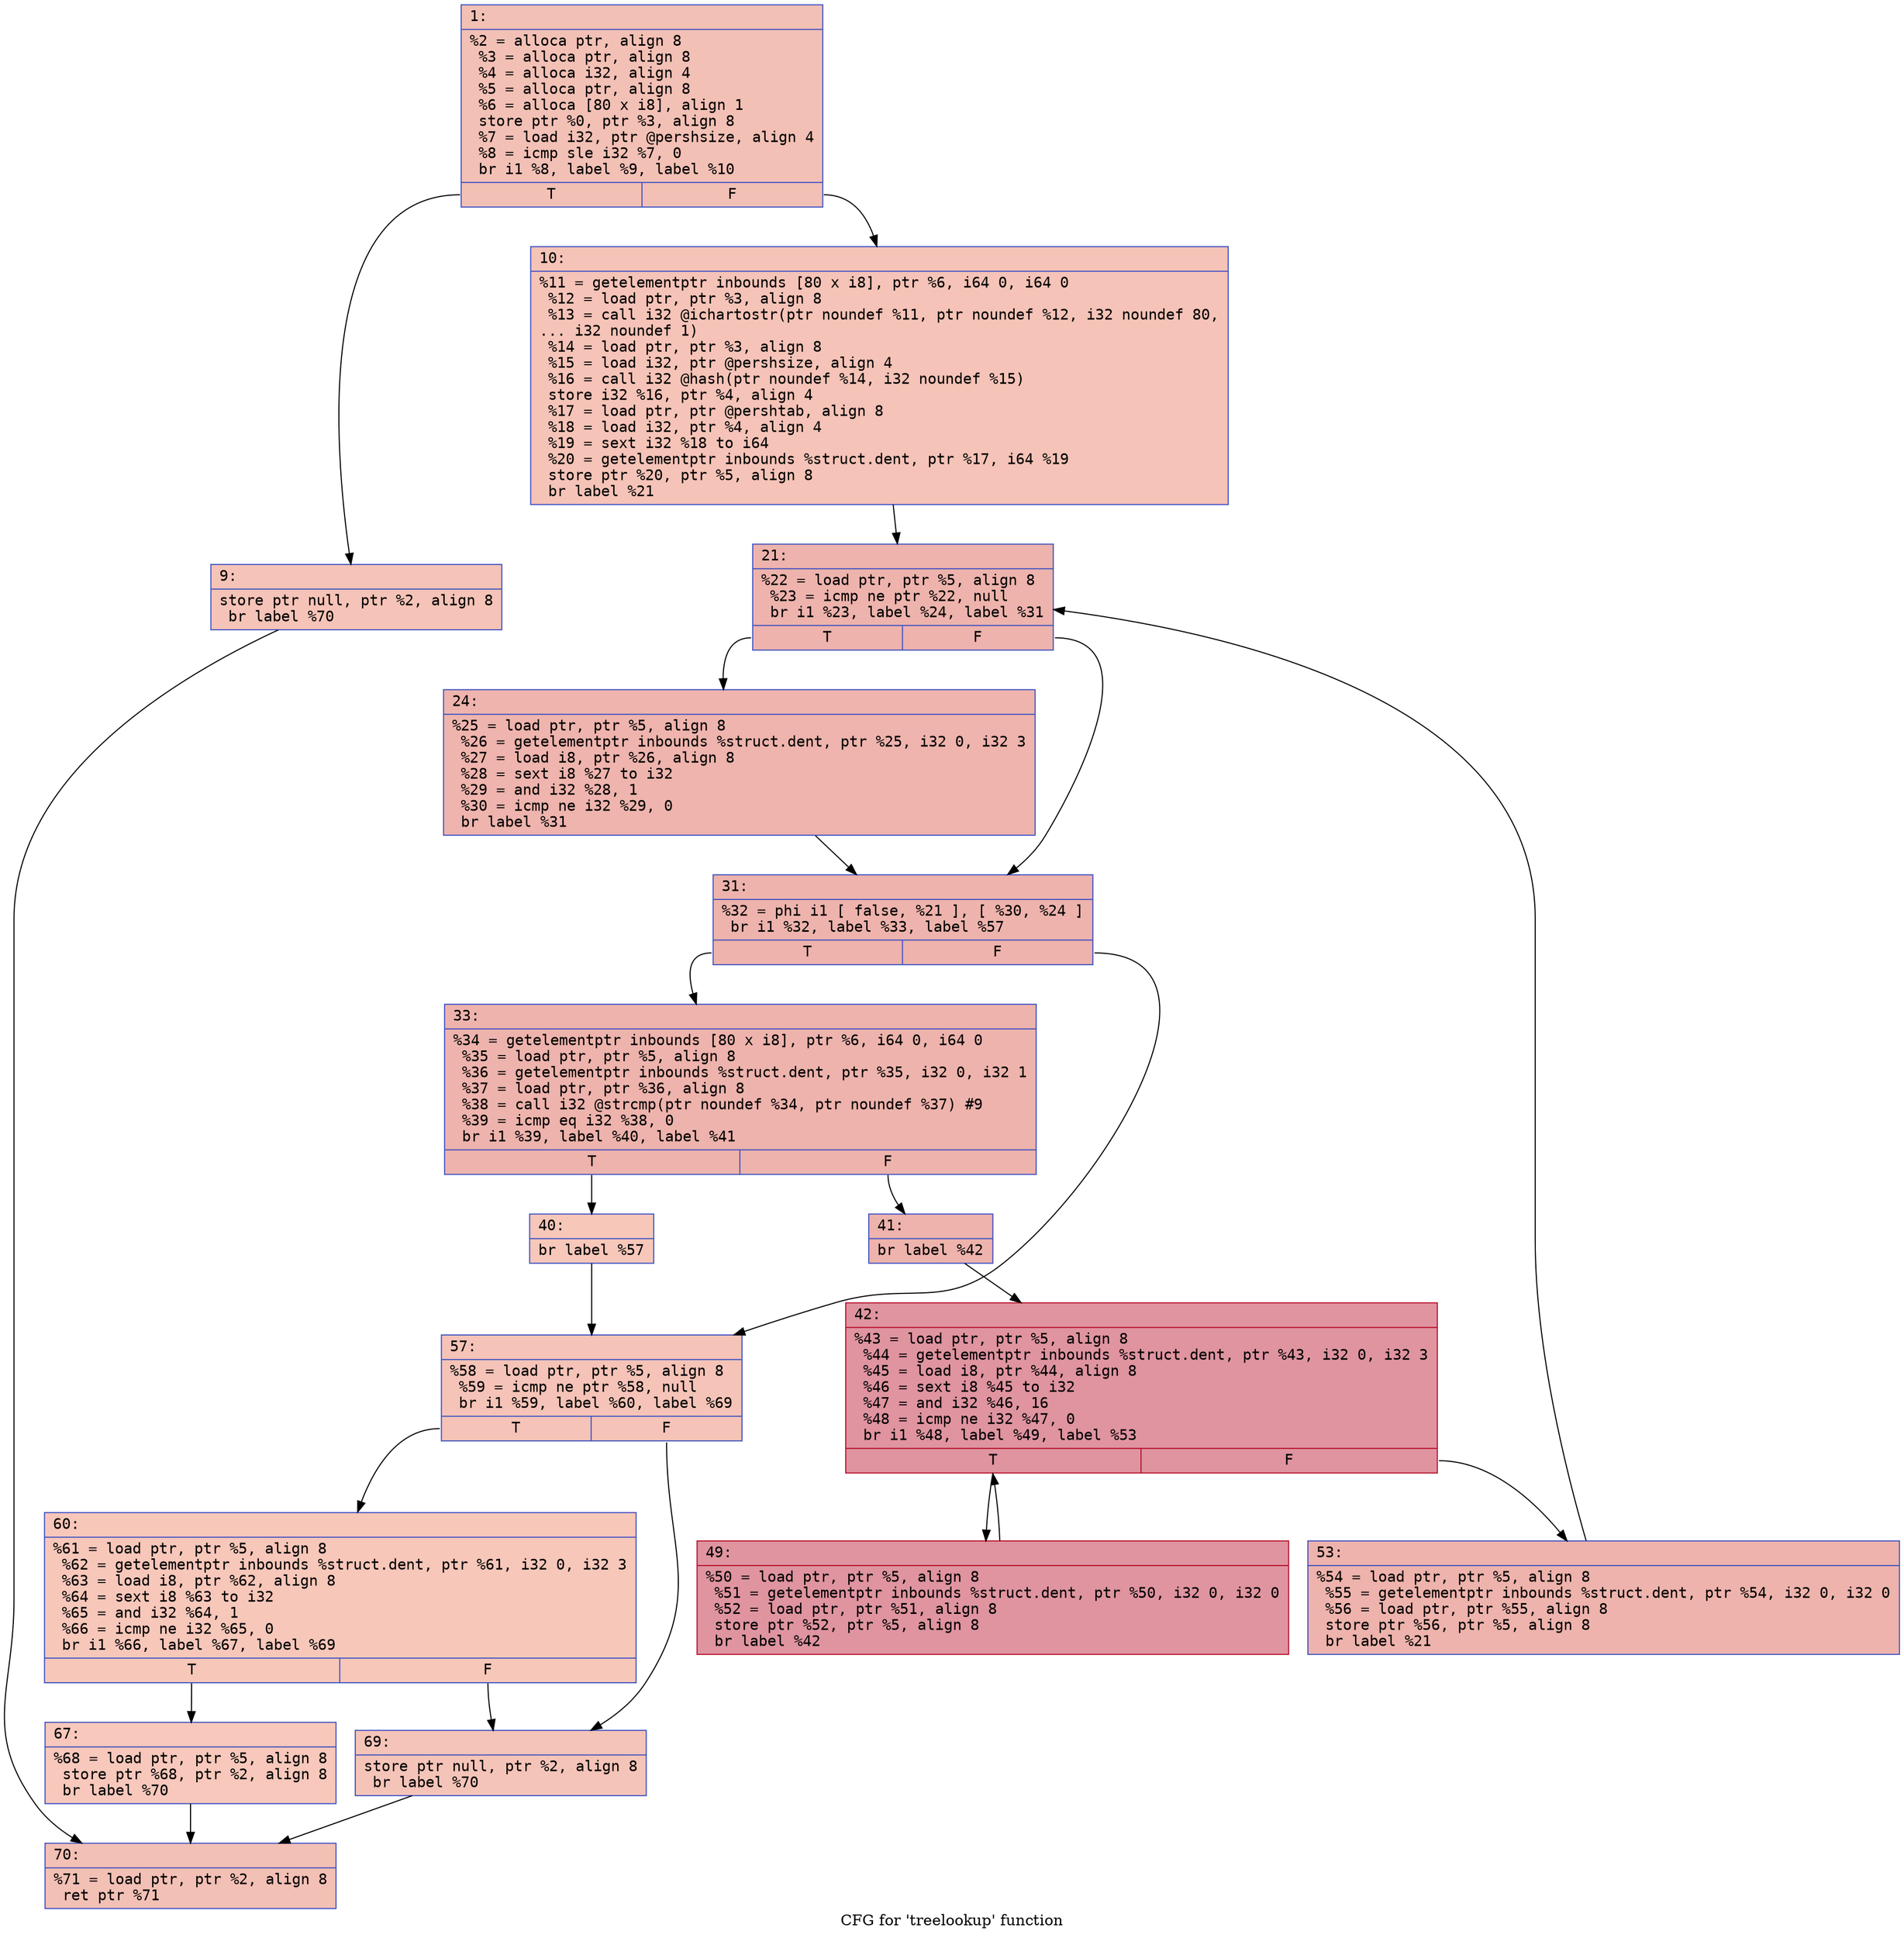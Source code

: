 digraph "CFG for 'treelookup' function" {
	label="CFG for 'treelookup' function";

	Node0x6000013be9e0 [shape=record,color="#3d50c3ff", style=filled, fillcolor="#e5705870" fontname="Courier",label="{1:\l|  %2 = alloca ptr, align 8\l  %3 = alloca ptr, align 8\l  %4 = alloca i32, align 4\l  %5 = alloca ptr, align 8\l  %6 = alloca [80 x i8], align 1\l  store ptr %0, ptr %3, align 8\l  %7 = load i32, ptr @pershsize, align 4\l  %8 = icmp sle i32 %7, 0\l  br i1 %8, label %9, label %10\l|{<s0>T|<s1>F}}"];
	Node0x6000013be9e0:s0 -> Node0x6000013bea30[tooltip="1 -> 9\nProbability 50.00%" ];
	Node0x6000013be9e0:s1 -> Node0x6000013bea80[tooltip="1 -> 10\nProbability 50.00%" ];
	Node0x6000013bea30 [shape=record,color="#3d50c3ff", style=filled, fillcolor="#e8765c70" fontname="Courier",label="{9:\l|  store ptr null, ptr %2, align 8\l  br label %70\l}"];
	Node0x6000013bea30 -> Node0x6000013beee0[tooltip="9 -> 70\nProbability 100.00%" ];
	Node0x6000013bea80 [shape=record,color="#3d50c3ff", style=filled, fillcolor="#e8765c70" fontname="Courier",label="{10:\l|  %11 = getelementptr inbounds [80 x i8], ptr %6, i64 0, i64 0\l  %12 = load ptr, ptr %3, align 8\l  %13 = call i32 @ichartostr(ptr noundef %11, ptr noundef %12, i32 noundef 80,\l... i32 noundef 1)\l  %14 = load ptr, ptr %3, align 8\l  %15 = load i32, ptr @pershsize, align 4\l  %16 = call i32 @hash(ptr noundef %14, i32 noundef %15)\l  store i32 %16, ptr %4, align 4\l  %17 = load ptr, ptr @pershtab, align 8\l  %18 = load i32, ptr %4, align 4\l  %19 = sext i32 %18 to i64\l  %20 = getelementptr inbounds %struct.dent, ptr %17, i64 %19\l  store ptr %20, ptr %5, align 8\l  br label %21\l}"];
	Node0x6000013bea80 -> Node0x6000013bead0[tooltip="10 -> 21\nProbability 100.00%" ];
	Node0x6000013bead0 [shape=record,color="#3d50c3ff", style=filled, fillcolor="#d6524470" fontname="Courier",label="{21:\l|  %22 = load ptr, ptr %5, align 8\l  %23 = icmp ne ptr %22, null\l  br i1 %23, label %24, label %31\l|{<s0>T|<s1>F}}"];
	Node0x6000013bead0:s0 -> Node0x6000013beb20[tooltip="21 -> 24\nProbability 62.50%" ];
	Node0x6000013bead0:s1 -> Node0x6000013beb70[tooltip="21 -> 31\nProbability 37.50%" ];
	Node0x6000013beb20 [shape=record,color="#3d50c3ff", style=filled, fillcolor="#d8564670" fontname="Courier",label="{24:\l|  %25 = load ptr, ptr %5, align 8\l  %26 = getelementptr inbounds %struct.dent, ptr %25, i32 0, i32 3\l  %27 = load i8, ptr %26, align 8\l  %28 = sext i8 %27 to i32\l  %29 = and i32 %28, 1\l  %30 = icmp ne i32 %29, 0\l  br label %31\l}"];
	Node0x6000013beb20 -> Node0x6000013beb70[tooltip="24 -> 31\nProbability 100.00%" ];
	Node0x6000013beb70 [shape=record,color="#3d50c3ff", style=filled, fillcolor="#d6524470" fontname="Courier",label="{31:\l|  %32 = phi i1 [ false, %21 ], [ %30, %24 ]\l  br i1 %32, label %33, label %57\l|{<s0>T|<s1>F}}"];
	Node0x6000013beb70:s0 -> Node0x6000013bebc0[tooltip="31 -> 33\nProbability 96.88%" ];
	Node0x6000013beb70:s1 -> Node0x6000013beda0[tooltip="31 -> 57\nProbability 3.12%" ];
	Node0x6000013bebc0 [shape=record,color="#3d50c3ff", style=filled, fillcolor="#d6524470" fontname="Courier",label="{33:\l|  %34 = getelementptr inbounds [80 x i8], ptr %6, i64 0, i64 0\l  %35 = load ptr, ptr %5, align 8\l  %36 = getelementptr inbounds %struct.dent, ptr %35, i32 0, i32 1\l  %37 = load ptr, ptr %36, align 8\l  %38 = call i32 @strcmp(ptr noundef %34, ptr noundef %37) #9\l  %39 = icmp eq i32 %38, 0\l  br i1 %39, label %40, label %41\l|{<s0>T|<s1>F}}"];
	Node0x6000013bebc0:s0 -> Node0x6000013bec10[tooltip="33 -> 40\nProbability 3.12%" ];
	Node0x6000013bebc0:s1 -> Node0x6000013bec60[tooltip="33 -> 41\nProbability 96.88%" ];
	Node0x6000013bec10 [shape=record,color="#3d50c3ff", style=filled, fillcolor="#ec7f6370" fontname="Courier",label="{40:\l|  br label %57\l}"];
	Node0x6000013bec10 -> Node0x6000013beda0[tooltip="40 -> 57\nProbability 100.00%" ];
	Node0x6000013bec60 [shape=record,color="#3d50c3ff", style=filled, fillcolor="#d6524470" fontname="Courier",label="{41:\l|  br label %42\l}"];
	Node0x6000013bec60 -> Node0x6000013becb0[tooltip="41 -> 42\nProbability 100.00%" ];
	Node0x6000013becb0 [shape=record,color="#b70d28ff", style=filled, fillcolor="#b70d2870" fontname="Courier",label="{42:\l|  %43 = load ptr, ptr %5, align 8\l  %44 = getelementptr inbounds %struct.dent, ptr %43, i32 0, i32 3\l  %45 = load i8, ptr %44, align 8\l  %46 = sext i8 %45 to i32\l  %47 = and i32 %46, 16\l  %48 = icmp ne i32 %47, 0\l  br i1 %48, label %49, label %53\l|{<s0>T|<s1>F}}"];
	Node0x6000013becb0:s0 -> Node0x6000013bed00[tooltip="42 -> 49\nProbability 96.88%" ];
	Node0x6000013becb0:s1 -> Node0x6000013bed50[tooltip="42 -> 53\nProbability 3.12%" ];
	Node0x6000013bed00 [shape=record,color="#b70d28ff", style=filled, fillcolor="#b70d2870" fontname="Courier",label="{49:\l|  %50 = load ptr, ptr %5, align 8\l  %51 = getelementptr inbounds %struct.dent, ptr %50, i32 0, i32 0\l  %52 = load ptr, ptr %51, align 8\l  store ptr %52, ptr %5, align 8\l  br label %42\l}"];
	Node0x6000013bed00 -> Node0x6000013becb0[tooltip="49 -> 42\nProbability 100.00%" ];
	Node0x6000013bed50 [shape=record,color="#3d50c3ff", style=filled, fillcolor="#d6524470" fontname="Courier",label="{53:\l|  %54 = load ptr, ptr %5, align 8\l  %55 = getelementptr inbounds %struct.dent, ptr %54, i32 0, i32 0\l  %56 = load ptr, ptr %55, align 8\l  store ptr %56, ptr %5, align 8\l  br label %21\l}"];
	Node0x6000013bed50 -> Node0x6000013bead0[tooltip="53 -> 21\nProbability 100.00%" ];
	Node0x6000013beda0 [shape=record,color="#3d50c3ff", style=filled, fillcolor="#e8765c70" fontname="Courier",label="{57:\l|  %58 = load ptr, ptr %5, align 8\l  %59 = icmp ne ptr %58, null\l  br i1 %59, label %60, label %69\l|{<s0>T|<s1>F}}"];
	Node0x6000013beda0:s0 -> Node0x6000013bedf0[tooltip="57 -> 60\nProbability 62.50%" ];
	Node0x6000013beda0:s1 -> Node0x6000013bee90[tooltip="57 -> 69\nProbability 37.50%" ];
	Node0x6000013bedf0 [shape=record,color="#3d50c3ff", style=filled, fillcolor="#ec7f6370" fontname="Courier",label="{60:\l|  %61 = load ptr, ptr %5, align 8\l  %62 = getelementptr inbounds %struct.dent, ptr %61, i32 0, i32 3\l  %63 = load i8, ptr %62, align 8\l  %64 = sext i8 %63 to i32\l  %65 = and i32 %64, 1\l  %66 = icmp ne i32 %65, 0\l  br i1 %66, label %67, label %69\l|{<s0>T|<s1>F}}"];
	Node0x6000013bedf0:s0 -> Node0x6000013bee40[tooltip="60 -> 67\nProbability 50.00%" ];
	Node0x6000013bedf0:s1 -> Node0x6000013bee90[tooltip="60 -> 69\nProbability 50.00%" ];
	Node0x6000013bee40 [shape=record,color="#3d50c3ff", style=filled, fillcolor="#ed836670" fontname="Courier",label="{67:\l|  %68 = load ptr, ptr %5, align 8\l  store ptr %68, ptr %2, align 8\l  br label %70\l}"];
	Node0x6000013bee40 -> Node0x6000013beee0[tooltip="67 -> 70\nProbability 100.00%" ];
	Node0x6000013bee90 [shape=record,color="#3d50c3ff", style=filled, fillcolor="#e97a5f70" fontname="Courier",label="{69:\l|  store ptr null, ptr %2, align 8\l  br label %70\l}"];
	Node0x6000013bee90 -> Node0x6000013beee0[tooltip="69 -> 70\nProbability 100.00%" ];
	Node0x6000013beee0 [shape=record,color="#3d50c3ff", style=filled, fillcolor="#e5705870" fontname="Courier",label="{70:\l|  %71 = load ptr, ptr %2, align 8\l  ret ptr %71\l}"];
}

